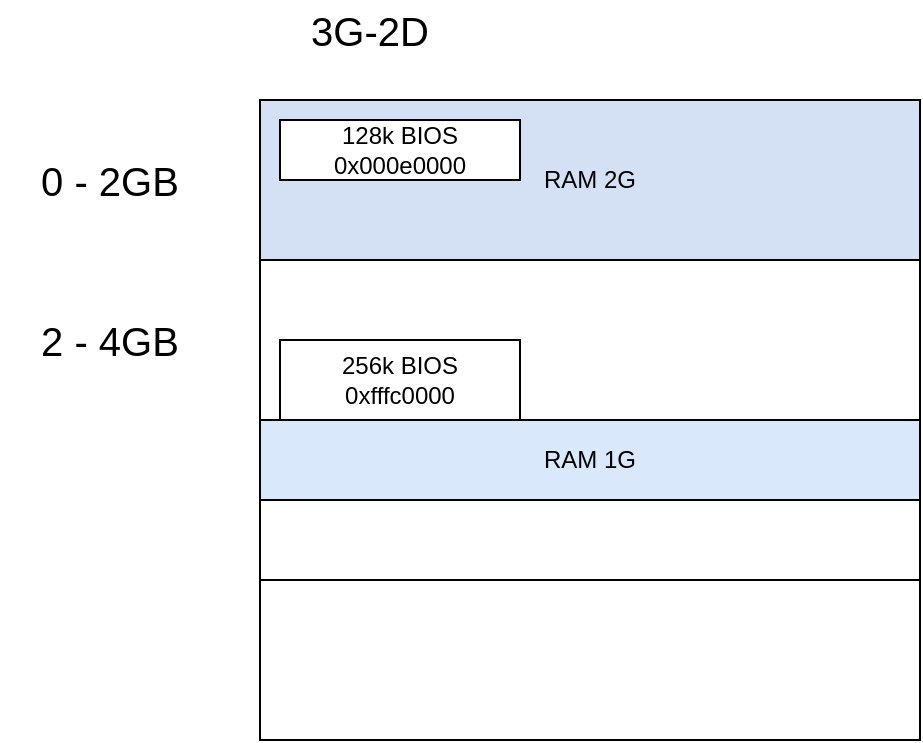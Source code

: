 <mxfile version="27.1.6">
  <diagram name="Page-1" id="zVJmqaSZYRWroS7J5lev">
    <mxGraphModel dx="909" dy="666" grid="1" gridSize="10" guides="1" tooltips="1" connect="1" arrows="1" fold="1" page="1" pageScale="1" pageWidth="827" pageHeight="1169" math="0" shadow="0">
      <root>
        <mxCell id="0" />
        <mxCell id="1" parent="0" />
        <mxCell id="nk6JqFLksEFIH9NkCz9n-1" value="RAM 2G" style="rounded=0;whiteSpace=wrap;html=1;fillColor=#D4E1F5;" vertex="1" parent="1">
          <mxGeometry x="320" y="240" width="330" height="80" as="geometry" />
        </mxCell>
        <mxCell id="nk6JqFLksEFIH9NkCz9n-3" value="" style="rounded=0;whiteSpace=wrap;html=1;" vertex="1" parent="1">
          <mxGeometry x="320" y="320" width="330" height="80" as="geometry" />
        </mxCell>
        <mxCell id="nk6JqFLksEFIH9NkCz9n-4" value="" style="rounded=0;whiteSpace=wrap;html=1;" vertex="1" parent="1">
          <mxGeometry x="320" y="400" width="330" height="80" as="geometry" />
        </mxCell>
        <mxCell id="nk6JqFLksEFIH9NkCz9n-5" value="" style="rounded=0;whiteSpace=wrap;html=1;" vertex="1" parent="1">
          <mxGeometry x="320" y="480" width="330" height="80" as="geometry" />
        </mxCell>
        <mxCell id="nk6JqFLksEFIH9NkCz9n-6" value="&lt;font style=&quot;font-size: 20px;&quot;&gt;3G-2D&lt;/font&gt;" style="text;html=1;align=center;verticalAlign=middle;whiteSpace=wrap;rounded=0;" vertex="1" parent="1">
          <mxGeometry x="320" y="190" width="110" height="30" as="geometry" />
        </mxCell>
        <mxCell id="nk6JqFLksEFIH9NkCz9n-7" value="128k BIOS&lt;br&gt;0x000e0000" style="rounded=0;whiteSpace=wrap;html=1;" vertex="1" parent="1">
          <mxGeometry x="330" y="250" width="120" height="30" as="geometry" />
        </mxCell>
        <mxCell id="nk6JqFLksEFIH9NkCz9n-8" value="256k BIOS&lt;br&gt;0xfffc0000" style="rounded=0;whiteSpace=wrap;html=1;" vertex="1" parent="1">
          <mxGeometry x="330" y="360" width="120" height="40" as="geometry" />
        </mxCell>
        <mxCell id="nk6JqFLksEFIH9NkCz9n-9" value="&lt;font style=&quot;font-size: 20px;&quot;&gt;0 - 2GB&lt;/font&gt;" style="text;html=1;align=center;verticalAlign=middle;whiteSpace=wrap;rounded=0;" vertex="1" parent="1">
          <mxGeometry x="190" y="265" width="110" height="30" as="geometry" />
        </mxCell>
        <mxCell id="nk6JqFLksEFIH9NkCz9n-10" value="&lt;font style=&quot;font-size: 20px;&quot;&gt;2 - 4GB&lt;/font&gt;" style="text;html=1;align=center;verticalAlign=middle;whiteSpace=wrap;rounded=0;" vertex="1" parent="1">
          <mxGeometry x="190" y="345" width="110" height="30" as="geometry" />
        </mxCell>
        <mxCell id="nk6JqFLksEFIH9NkCz9n-11" value="RAM 1G" style="rounded=0;whiteSpace=wrap;html=1;fillColor=#dae8fc;strokeColor=#000000;" vertex="1" parent="1">
          <mxGeometry x="320" y="400" width="330" height="40" as="geometry" />
        </mxCell>
      </root>
    </mxGraphModel>
  </diagram>
</mxfile>
